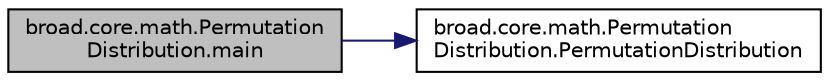 digraph "broad.core.math.PermutationDistribution.main"
{
  edge [fontname="Helvetica",fontsize="10",labelfontname="Helvetica",labelfontsize="10"];
  node [fontname="Helvetica",fontsize="10",shape=record];
  rankdir="LR";
  Node1 [label="broad.core.math.Permutation\lDistribution.main",height=0.2,width=0.4,color="black", fillcolor="grey75", style="filled" fontcolor="black"];
  Node1 -> Node2 [color="midnightblue",fontsize="10",style="solid"];
  Node2 [label="broad.core.math.Permutation\lDistribution.PermutationDistribution",height=0.2,width=0.4,color="black", fillcolor="white", style="filled",URL="$classbroad_1_1core_1_1math_1_1_permutation_distribution.html#a7a37bd253f3dbdd71400fb4ab16d77f4"];
}
